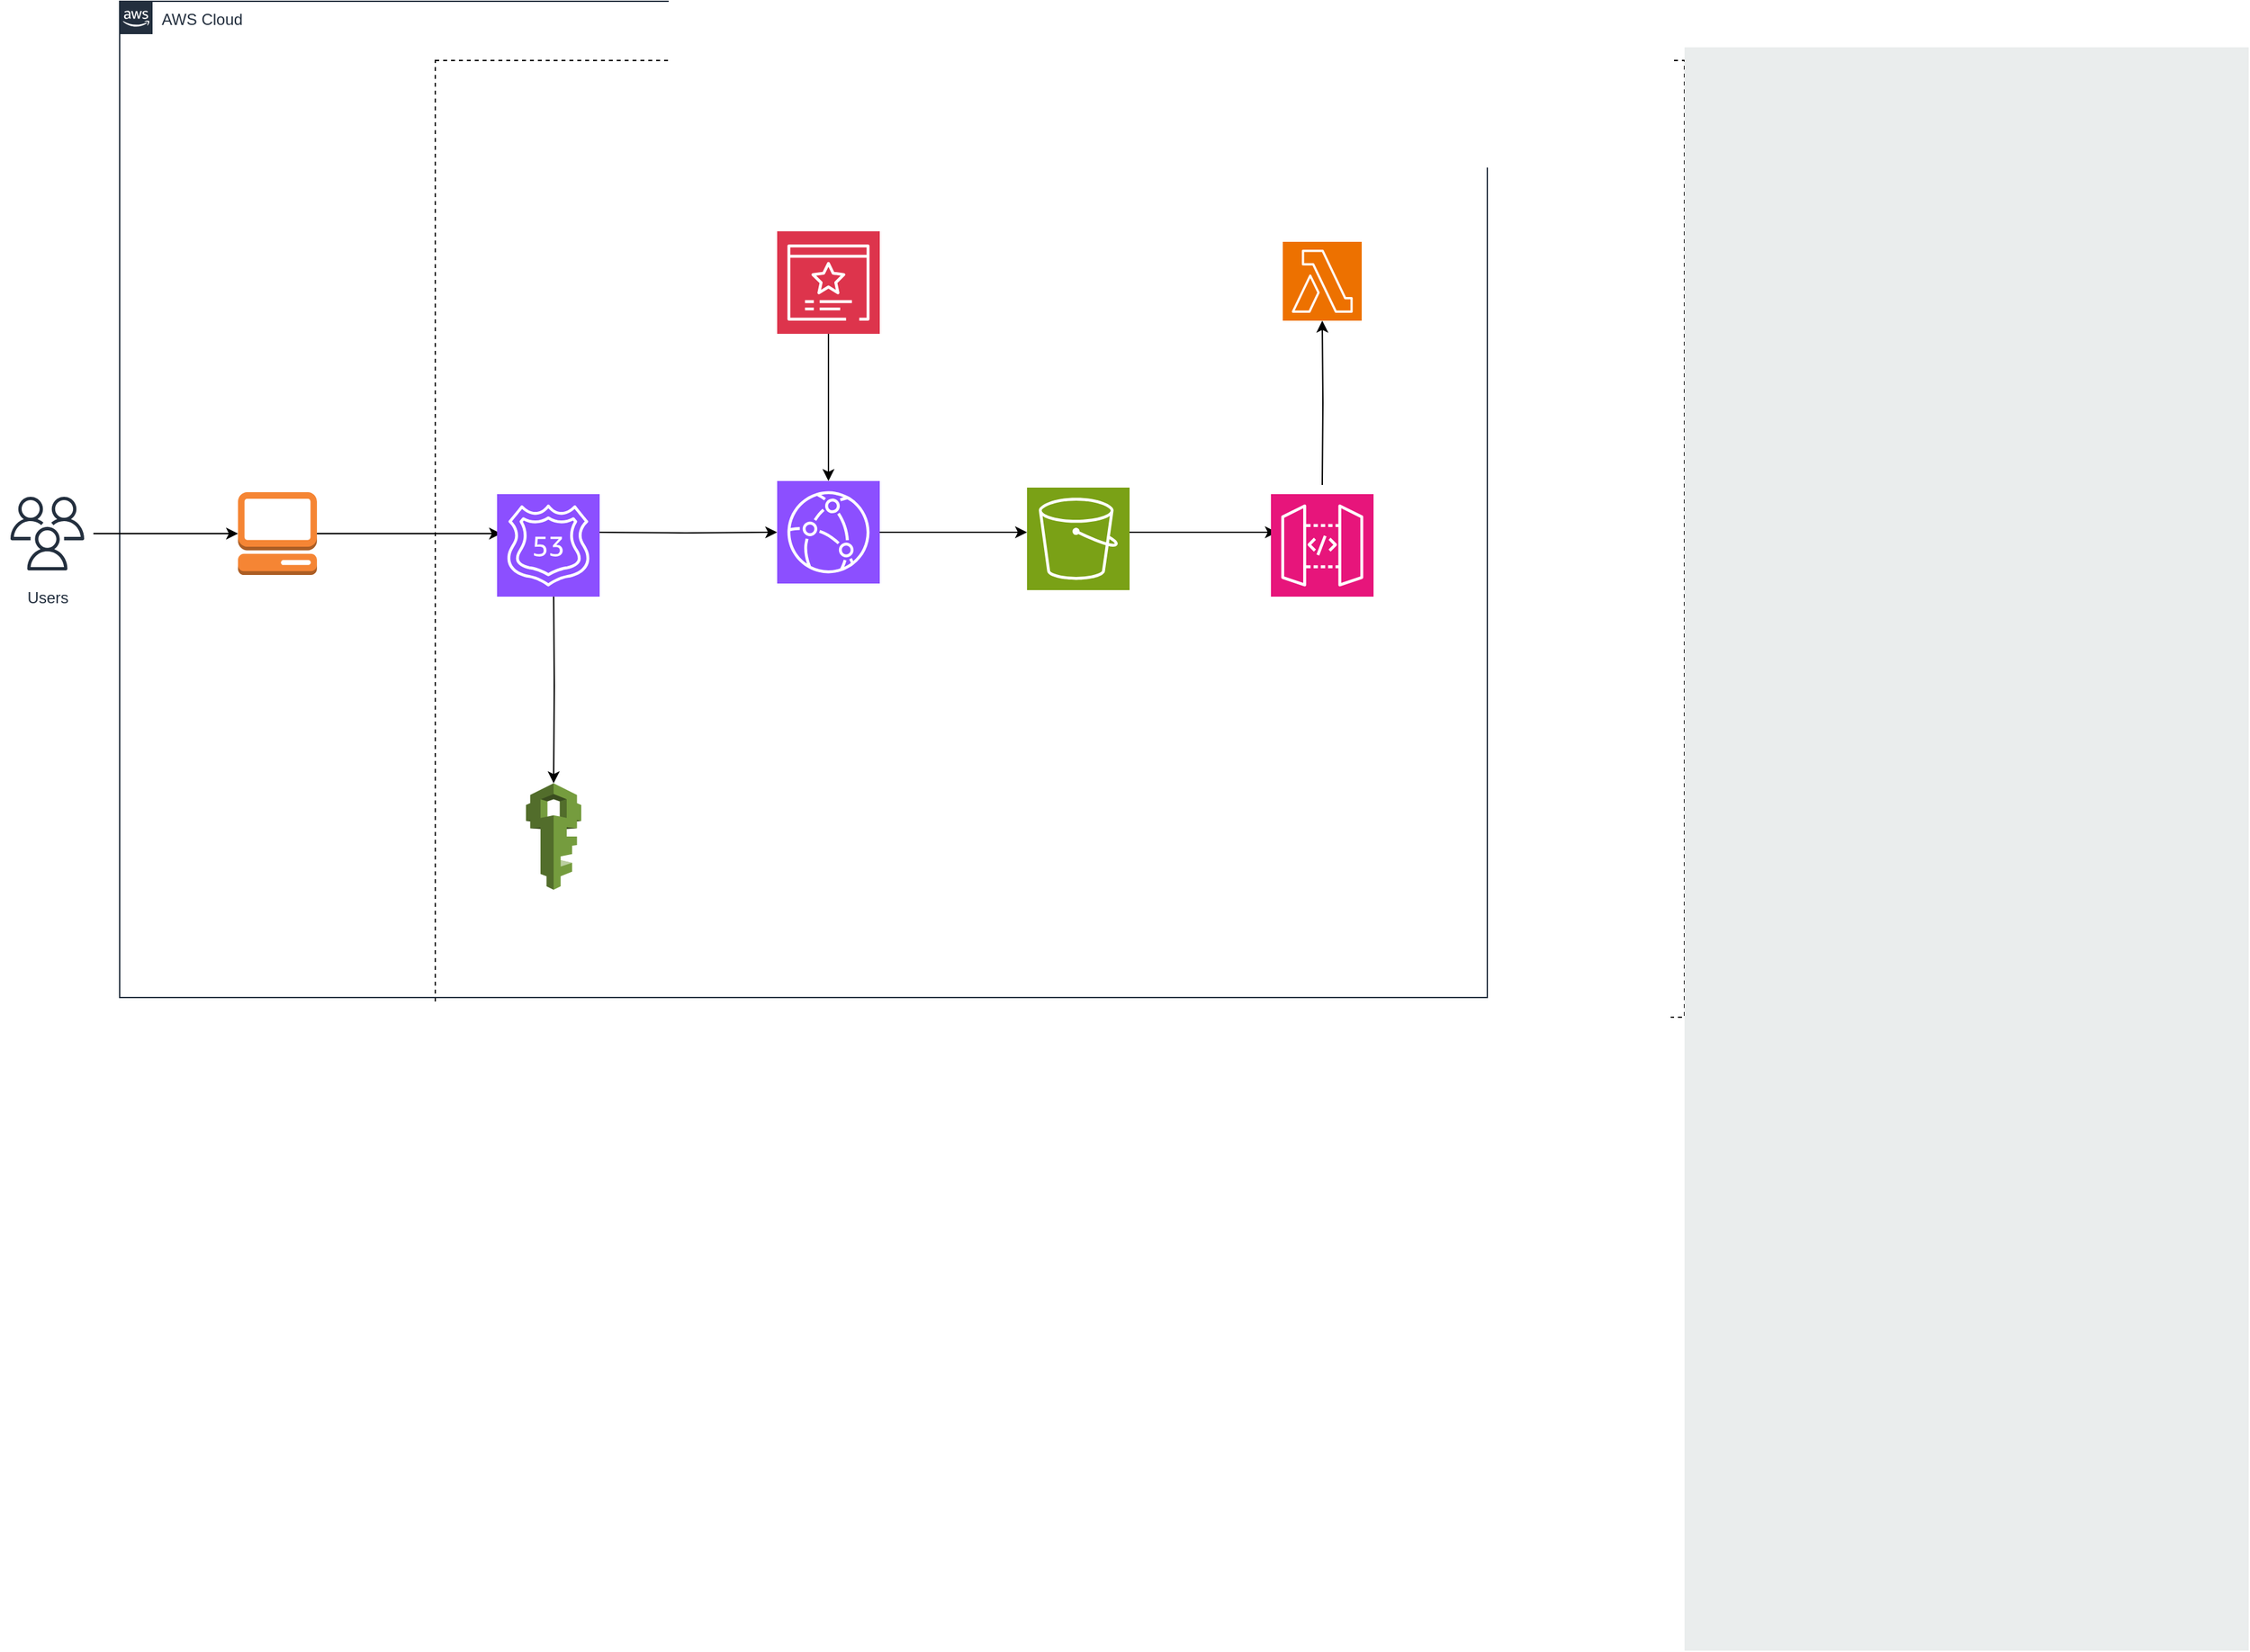<mxfile version="24.3.1" type="github">
  <diagram id="Ht1M8jgEwFfnCIfOTk4-" name="Page-1">
    <mxGraphModel dx="1113" dy="1311" grid="1" gridSize="10" guides="1" tooltips="1" connect="1" arrows="1" fold="1" page="1" pageScale="1" pageWidth="1169" pageHeight="827" math="0" shadow="0">
      <root>
        <mxCell id="0" />
        <mxCell id="1" parent="0" />
        <mxCell id="UEzPUAAOIrF-is8g5C7q-107" value="" style="rounded=0;whiteSpace=wrap;html=1;labelBackgroundColor=none;fillColor=none;dashed=1;container=1;pointerEvents=0;collapsible=0;recursiveResize=0;" parent="1" vertex="1">
          <mxGeometry x="340" y="40" width="950" height="728" as="geometry" />
        </mxCell>
        <mxCell id="UEzPUAAOIrF-is8g5C7q-74" value="AWS Cloud" style="points=[[0,0],[0.25,0],[0.5,0],[0.75,0],[1,0],[1,0.25],[1,0.5],[1,0.75],[1,1],[0.75,1],[0.5,1],[0.25,1],[0,1],[0,0.75],[0,0.5],[0,0.25]];outlineConnect=0;gradientColor=none;html=1;whiteSpace=wrap;fontSize=12;fontStyle=0;shape=mxgraph.aws4.group;grIcon=mxgraph.aws4.group_aws_cloud_alt;strokeColor=#232F3E;fillColor=none;verticalAlign=top;align=left;spacingLeft=30;fontColor=#232F3E;dashed=0;labelBackgroundColor=#ffffff;container=1;pointerEvents=0;collapsible=0;recursiveResize=0;" parent="UEzPUAAOIrF-is8g5C7q-107" vertex="1">
          <mxGeometry x="-240" y="-45" width="1040" height="758" as="geometry" />
        </mxCell>
        <mxCell id="6AM9g3hBtSL9kb6GKqHw-1" value="" style="outlineConnect=0;dashed=0;verticalLabelPosition=bottom;verticalAlign=top;align=center;html=1;shape=mxgraph.aws3.management_console;fillColor=#F58534;gradientColor=none;" parent="UEzPUAAOIrF-is8g5C7q-74" vertex="1">
          <mxGeometry x="90" y="373.5" width="60" height="63" as="geometry" />
        </mxCell>
        <mxCell id="iKtmLbI8oogFUREb0o28-14" style="edgeStyle=orthogonalEdgeStyle;rounded=0;orthogonalLoop=1;jettySize=auto;html=1;" parent="UEzPUAAOIrF-is8g5C7q-107" source="6AM9g3hBtSL9kb6GKqHw-14" edge="1">
          <mxGeometry relative="1" as="geometry">
            <mxPoint x="450" y="359" as="targetPoint" />
          </mxGeometry>
        </mxCell>
        <mxCell id="6AM9g3hBtSL9kb6GKqHw-14" value="" style="sketch=0;points=[[0,0,0],[0.25,0,0],[0.5,0,0],[0.75,0,0],[1,0,0],[0,1,0],[0.25,1,0],[0.5,1,0],[0.75,1,0],[1,1,0],[0,0.25,0],[0,0.5,0],[0,0.75,0],[1,0.25,0],[1,0.5,0],[1,0.75,0]];outlineConnect=0;fontColor=#232F3E;fillColor=#8C4FFF;strokeColor=#ffffff;dashed=0;verticalLabelPosition=bottom;verticalAlign=top;align=center;html=1;fontSize=12;fontStyle=0;aspect=fixed;shape=mxgraph.aws4.resourceIcon;resIcon=mxgraph.aws4.cloudfront;" parent="UEzPUAAOIrF-is8g5C7q-107" vertex="1">
          <mxGeometry x="260" y="320" width="78" height="78" as="geometry" />
        </mxCell>
        <mxCell id="iKtmLbI8oogFUREb0o28-12" style="edgeStyle=orthogonalEdgeStyle;rounded=0;orthogonalLoop=1;jettySize=auto;html=1;" parent="UEzPUAAOIrF-is8g5C7q-107" target="6AM9g3hBtSL9kb6GKqHw-14" edge="1">
          <mxGeometry relative="1" as="geometry">
            <mxPoint x="120" y="359" as="sourcePoint" />
          </mxGeometry>
        </mxCell>
        <mxCell id="iKtmLbI8oogFUREb0o28-45" style="edgeStyle=orthogonalEdgeStyle;rounded=0;orthogonalLoop=1;jettySize=auto;html=1;" parent="UEzPUAAOIrF-is8g5C7q-107" target="iKtmLbI8oogFUREb0o28-44" edge="1">
          <mxGeometry relative="1" as="geometry">
            <mxPoint x="90" y="400" as="sourcePoint" />
          </mxGeometry>
        </mxCell>
        <mxCell id="iKtmLbI8oogFUREb0o28-8" style="edgeStyle=orthogonalEdgeStyle;rounded=0;orthogonalLoop=1;jettySize=auto;html=1;entryX=0;entryY=0.5;entryDx=0;entryDy=0;entryPerimeter=0;" parent="UEzPUAAOIrF-is8g5C7q-107" source="6AM9g3hBtSL9kb6GKqHw-1" edge="1">
          <mxGeometry relative="1" as="geometry">
            <mxPoint x="50" y="360" as="targetPoint" />
          </mxGeometry>
        </mxCell>
        <mxCell id="iKtmLbI8oogFUREb0o28-21" style="edgeStyle=orthogonalEdgeStyle;rounded=0;orthogonalLoop=1;jettySize=auto;html=1;" parent="UEzPUAAOIrF-is8g5C7q-107" edge="1">
          <mxGeometry relative="1" as="geometry">
            <mxPoint x="528" y="359" as="sourcePoint" />
            <mxPoint x="640" y="359" as="targetPoint" />
          </mxGeometry>
        </mxCell>
        <mxCell id="6AM9g3hBtSL9kb6GKqHw-13" value="" style="sketch=0;points=[[0,0,0],[0.25,0,0],[0.5,0,0],[0.75,0,0],[1,0,0],[0,1,0],[0.25,1,0],[0.5,1,0],[0.75,1,0],[1,1,0],[0,0.25,0],[0,0.5,0],[0,0.75,0],[1,0.25,0],[1,0.5,0],[1,0.75,0]];outlineConnect=0;fontColor=#232F3E;fillColor=#8C4FFF;strokeColor=#ffffff;dashed=0;verticalLabelPosition=bottom;verticalAlign=top;align=center;html=1;fontSize=12;fontStyle=0;aspect=fixed;shape=mxgraph.aws4.resourceIcon;resIcon=mxgraph.aws4.route_53;" parent="UEzPUAAOIrF-is8g5C7q-107" vertex="1">
          <mxGeometry x="47" y="330" width="78" height="78" as="geometry" />
        </mxCell>
        <mxCell id="iKtmLbI8oogFUREb0o28-24" style="edgeStyle=orthogonalEdgeStyle;rounded=0;orthogonalLoop=1;jettySize=auto;html=1;" parent="UEzPUAAOIrF-is8g5C7q-107" target="6AM9g3hBtSL9kb6GKqHw-8" edge="1">
          <mxGeometry relative="1" as="geometry">
            <mxPoint x="674.5" y="323" as="sourcePoint" />
          </mxGeometry>
        </mxCell>
        <mxCell id="6AM9g3hBtSL9kb6GKqHw-8" value="" style="sketch=0;points=[[0,0,0],[0.25,0,0],[0.5,0,0],[0.75,0,0],[1,0,0],[0,1,0],[0.25,1,0],[0.5,1,0],[0.75,1,0],[1,1,0],[0,0.25,0],[0,0.5,0],[0,0.75,0],[1,0.25,0],[1,0.5,0],[1,0.75,0]];outlineConnect=0;fontColor=#232F3E;fillColor=#ED7100;strokeColor=#ffffff;dashed=0;verticalLabelPosition=bottom;verticalAlign=top;align=center;html=1;fontSize=12;fontStyle=0;aspect=fixed;shape=mxgraph.aws4.resourceIcon;resIcon=mxgraph.aws4.lambda;" parent="UEzPUAAOIrF-is8g5C7q-107" vertex="1">
          <mxGeometry x="644.5" y="138" width="60" height="60" as="geometry" />
        </mxCell>
        <mxCell id="iKtmLbI8oogFUREb0o28-26" value="" style="edgeStyle=orthogonalEdgeStyle;rounded=0;orthogonalLoop=1;jettySize=auto;html=1;" parent="UEzPUAAOIrF-is8g5C7q-107" source="6AM9g3hBtSL9kb6GKqHw-17" target="6AM9g3hBtSL9kb6GKqHw-14" edge="1">
          <mxGeometry relative="1" as="geometry" />
        </mxCell>
        <mxCell id="6AM9g3hBtSL9kb6GKqHw-17" value="" style="sketch=0;points=[[0,0,0],[0.25,0,0],[0.5,0,0],[0.75,0,0],[1,0,0],[0,1,0],[0.25,1,0],[0.5,1,0],[0.75,1,0],[1,1,0],[0,0.25,0],[0,0.5,0],[0,0.75,0],[1,0.25,0],[1,0.5,0],[1,0.75,0]];outlineConnect=0;fontColor=#232F3E;fillColor=#DD344C;strokeColor=#ffffff;dashed=0;verticalLabelPosition=bottom;verticalAlign=top;align=center;html=1;fontSize=12;fontStyle=0;aspect=fixed;shape=mxgraph.aws4.resourceIcon;resIcon=mxgraph.aws4.certificate_manager_3;" parent="UEzPUAAOIrF-is8g5C7q-107" vertex="1">
          <mxGeometry x="260" y="130" width="78" height="78" as="geometry" />
        </mxCell>
        <mxCell id="iKtmLbI8oogFUREb0o28-34" value="" style="sketch=0;points=[[0,0,0],[0.25,0,0],[0.5,0,0],[0.75,0,0],[1,0,0],[0,1,0],[0.25,1,0],[0.5,1,0],[0.75,1,0],[1,1,0],[0,0.25,0],[0,0.5,0],[0,0.75,0],[1,0.25,0],[1,0.5,0],[1,0.75,0]];outlineConnect=0;fontColor=#232F3E;fillColor=#7AA116;strokeColor=#ffffff;dashed=0;verticalLabelPosition=bottom;verticalAlign=top;align=center;html=1;fontSize=12;fontStyle=0;aspect=fixed;shape=mxgraph.aws4.resourceIcon;resIcon=mxgraph.aws4.s3;" parent="UEzPUAAOIrF-is8g5C7q-107" vertex="1">
          <mxGeometry x="450" y="325" width="78" height="78" as="geometry" />
        </mxCell>
        <mxCell id="iKtmLbI8oogFUREb0o28-39" value="" style="sketch=0;points=[[0,0,0],[0.25,0,0],[0.5,0,0],[0.75,0,0],[1,0,0],[0,1,0],[0.25,1,0],[0.5,1,0],[0.75,1,0],[1,1,0],[0,0.25,0],[0,0.5,0],[0,0.75,0],[1,0.25,0],[1,0.5,0],[1,0.75,0]];outlineConnect=0;fontColor=#232F3E;fillColor=#E7157B;strokeColor=#ffffff;dashed=0;verticalLabelPosition=bottom;verticalAlign=top;align=center;html=1;fontSize=12;fontStyle=0;aspect=fixed;shape=mxgraph.aws4.resourceIcon;resIcon=mxgraph.aws4.api_gateway;" parent="UEzPUAAOIrF-is8g5C7q-107" vertex="1">
          <mxGeometry x="635.5" y="330" width="78" height="78" as="geometry" />
        </mxCell>
        <mxCell id="iKtmLbI8oogFUREb0o28-44" value="" style="outlineConnect=0;dashed=0;verticalLabelPosition=bottom;verticalAlign=top;align=center;html=1;shape=mxgraph.aws3.iam;fillColor=#759C3E;gradientColor=none;" parent="UEzPUAAOIrF-is8g5C7q-107" vertex="1">
          <mxGeometry x="69" y="550" width="42" height="81" as="geometry" />
        </mxCell>
        <mxCell id="iKtmLbI8oogFUREb0o28-7" style="edgeStyle=orthogonalEdgeStyle;rounded=0;orthogonalLoop=1;jettySize=auto;html=1;" parent="1" source="6AM9g3hBtSL9kb6GKqHw-12" target="6AM9g3hBtSL9kb6GKqHw-1" edge="1">
          <mxGeometry relative="1" as="geometry" />
        </mxCell>
        <mxCell id="6AM9g3hBtSL9kb6GKqHw-12" value="Users" style="sketch=0;outlineConnect=0;fontColor=#232F3E;gradientColor=none;strokeColor=#232F3E;fillColor=#ffffff;dashed=0;verticalLabelPosition=bottom;verticalAlign=top;align=center;html=1;fontSize=12;fontStyle=0;aspect=fixed;shape=mxgraph.aws4.resourceIcon;resIcon=mxgraph.aws4.users;" parent="1" vertex="1">
          <mxGeometry x="10" y="365" width="70" height="70" as="geometry" />
        </mxCell>
        <mxCell id="iKtmLbI8oogFUREb0o28-2" value="" style="rounded=0;whiteSpace=wrap;html=1;fillColor=#EAEDED;fontSize=22;fontColor=#FFFFFF;strokeColor=none;labelBackgroundColor=none;" parent="1" vertex="1">
          <mxGeometry x="1290" y="30" width="429" height="1220" as="geometry" />
        </mxCell>
      </root>
    </mxGraphModel>
  </diagram>
</mxfile>

